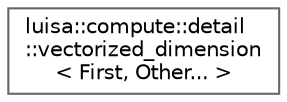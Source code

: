 digraph "类继承关系图"
{
 // LATEX_PDF_SIZE
  bgcolor="transparent";
  edge [fontname=Helvetica,fontsize=10,labelfontname=Helvetica,labelfontsize=10];
  node [fontname=Helvetica,fontsize=10,shape=box,height=0.2,width=0.4];
  rankdir="LR";
  Node0 [id="Node000000",label="luisa::compute::detail\l::vectorized_dimension\l\< First, Other... \>",height=0.2,width=0.4,color="grey40", fillcolor="white", style="filled",URL="$structluisa_1_1compute_1_1detail_1_1vectorized__dimension_3_01_first_00_01_other_8_8_8_01_4.html",tooltip=" "];
}
